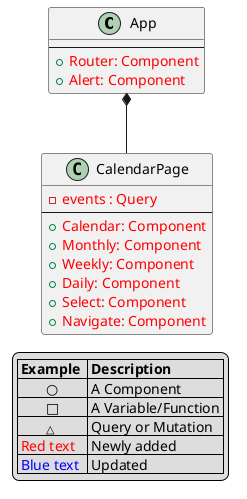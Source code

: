 @startuml FrontEndClassDiagram


class App {
    --
    + <color:red>Router: Component
    + <color:red>Alert: Component
    }

class CalendarPage {
    - <color:red>events : Query
    --
    + <color:red>Calendar: Component
    + <color:red>Monthly: Component
    + <color:red>Weekly: Component
    + <color:red>Daily: Component
    + <color:red>Select: Component
    + <color:red>Navigate: Component
}
App*-- CalendarPage   

legend
    |= Example  |= Description |
    |        ○ | A Component |
    |        □ | A Variable/Function |
    |        <size:11>△ | Query or Mutation |
    |<color:red> Red text | Newly added|
    |<color:blue> Blue text | Updated |
endlegend
@enduml

class EventPage {
}
class AddEventPage {
}
class VerifyPage {
}
class AccountPage {
}
class LoginPage {
    }

